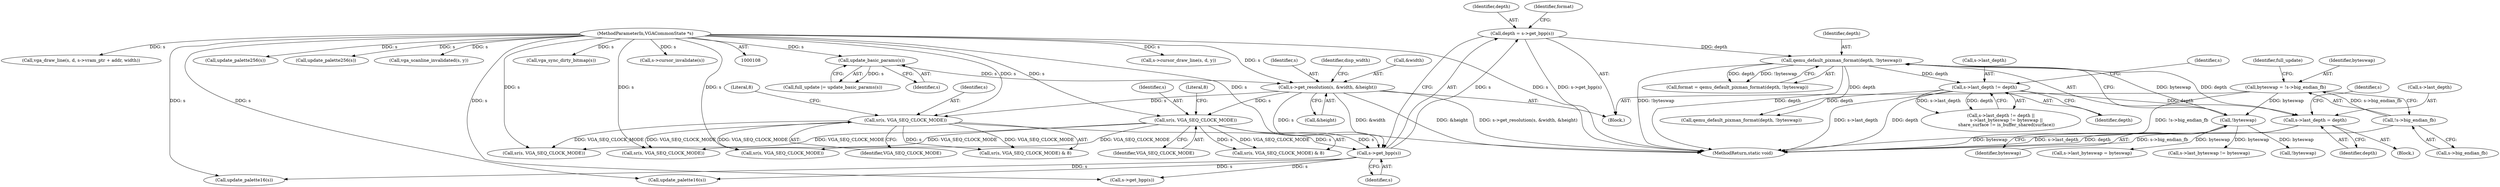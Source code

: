 digraph "0_qemu_bfc56535f793c557aa754c50213fc5f882e6482d@pointer" {
"1000412" [label="(Call,s->last_depth = depth)"];
"1000329" [label="(Call,s->last_depth != depth)"];
"1000283" [label="(Call,qemu_default_pixman_format(depth, !byteswap))"];
"1000277" [label="(Call,depth = s->get_bpp(s))"];
"1000279" [label="(Call,s->get_bpp(s))"];
"1000163" [label="(Call,s->get_resolution(s, &width, &height))"];
"1000161" [label="(Call,update_basic_params(s))"];
"1000109" [label="(MethodParameterIn,VGACommonState *s)"];
"1000253" [label="(Call,sr(s, VGA_SEQ_CLOCK_MODE))"];
"1000269" [label="(Call,sr(s, VGA_SEQ_CLOCK_MODE))"];
"1000285" [label="(Call,!byteswap)"];
"1000153" [label="(Call,byteswap = !s->big_endian_fb)"];
"1000155" [label="(Call,!s->big_endian_fb)"];
"1000284" [label="(Identifier,depth)"];
"1000161" [label="(Call,update_basic_params(s))"];
"1000843" [label="(Call,s->cursor_draw_line(s, d, y))"];
"1000277" [label="(Call,depth = s->get_bpp(s))"];
"1000533" [label="(Call,s->get_bpp(s))"];
"1000830" [label="(Call,vga_draw_line(s, d, s->vram_ptr + addr, width))"];
"1000419" [label="(Identifier,s)"];
"1000653" [label="(Call,sr(s, VGA_SEQ_CLOCK_MODE))"];
"1000413" [label="(Call,s->last_depth)"];
"1000163" [label="(Call,s->get_resolution(s, &width, &height))"];
"1000337" [label="(Identifier,s)"];
"1000160" [label="(Identifier,full_update)"];
"1000280" [label="(Identifier,s)"];
"1000164" [label="(Identifier,s)"];
"1000278" [label="(Identifier,depth)"];
"1000448" [label="(Call,qemu_default_pixman_format(depth, !byteswap))"];
"1000272" [label="(Literal,8)"];
"1000170" [label="(Identifier,disp_width)"];
"1000486" [label="(Call,sr(s, VGA_SEQ_CLOCK_MODE))"];
"1000156" [label="(Call,s->big_endian_fb)"];
"1000281" [label="(Call,format = qemu_default_pixman_format(depth, !byteswap))"];
"1000540" [label="(Call,update_palette256(s))"];
"1000153" [label="(Call,byteswap = !s->big_endian_fb)"];
"1000165" [label="(Call,&width)"];
"1000552" [label="(Call,update_palette256(s))"];
"1000416" [label="(Identifier,depth)"];
"1000330" [label="(Call,s->last_depth)"];
"1000812" [label="(Call,vga_scanline_invalidated(s, y))"];
"1000417" [label="(Call,s->last_byteswap = byteswap)"];
"1000285" [label="(Call,!byteswap)"];
"1000255" [label="(Identifier,VGA_SEQ_CLOCK_MODE)"];
"1000510" [label="(Call,update_palette16(s))"];
"1000254" [label="(Identifier,s)"];
"1000270" [label="(Identifier,s)"];
"1000111" [label="(Block,)"];
"1000167" [label="(Call,&height)"];
"1000159" [label="(Call,full_update |= update_basic_params(s))"];
"1000939" [label="(MethodReturn,static void)"];
"1000271" [label="(Identifier,VGA_SEQ_CLOCK_MODE)"];
"1000328" [label="(Call,s->last_depth != depth ||\n        s->last_byteswap != byteswap ||\n        share_surface != is_buffer_shared(surface))"];
"1000283" [label="(Call,qemu_default_pixman_format(depth, !byteswap))"];
"1000269" [label="(Call,sr(s, VGA_SEQ_CLOCK_MODE))"];
"1000329" [label="(Call,s->last_depth != depth)"];
"1000162" [label="(Identifier,s)"];
"1000155" [label="(Call,!s->big_endian_fb)"];
"1000412" [label="(Call,s->last_depth = depth)"];
"1000335" [label="(Call,s->last_byteswap != byteswap)"];
"1000282" [label="(Identifier,format)"];
"1000450" [label="(Call,!byteswap)"];
"1000279" [label="(Call,s->get_bpp(s))"];
"1000691" [label="(Call,vga_sync_dirty_bitmap(s))"];
"1000344" [label="(Block,)"];
"1000253" [label="(Call,sr(s, VGA_SEQ_CLOCK_MODE))"];
"1000482" [label="(Call,update_palette16(s))"];
"1000154" [label="(Identifier,byteswap)"];
"1000333" [label="(Identifier,depth)"];
"1000256" [label="(Literal,8)"];
"1000109" [label="(MethodParameterIn,VGACommonState *s)"];
"1000627" [label="(Call,s->cursor_invalidate(s))"];
"1000252" [label="(Call,sr(s, VGA_SEQ_CLOCK_MODE) & 8)"];
"1000514" [label="(Call,sr(s, VGA_SEQ_CLOCK_MODE))"];
"1000268" [label="(Call,sr(s, VGA_SEQ_CLOCK_MODE) & 8)"];
"1000286" [label="(Identifier,byteswap)"];
"1000412" -> "1000344"  [label="AST: "];
"1000412" -> "1000416"  [label="CFG: "];
"1000413" -> "1000412"  [label="AST: "];
"1000416" -> "1000412"  [label="AST: "];
"1000419" -> "1000412"  [label="CFG: "];
"1000412" -> "1000939"  [label="DDG: s->last_depth"];
"1000412" -> "1000939"  [label="DDG: depth"];
"1000329" -> "1000412"  [label="DDG: depth"];
"1000283" -> "1000412"  [label="DDG: depth"];
"1000329" -> "1000328"  [label="AST: "];
"1000329" -> "1000333"  [label="CFG: "];
"1000330" -> "1000329"  [label="AST: "];
"1000333" -> "1000329"  [label="AST: "];
"1000337" -> "1000329"  [label="CFG: "];
"1000328" -> "1000329"  [label="CFG: "];
"1000329" -> "1000939"  [label="DDG: depth"];
"1000329" -> "1000939"  [label="DDG: s->last_depth"];
"1000329" -> "1000328"  [label="DDG: s->last_depth"];
"1000329" -> "1000328"  [label="DDG: depth"];
"1000283" -> "1000329"  [label="DDG: depth"];
"1000329" -> "1000448"  [label="DDG: depth"];
"1000283" -> "1000281"  [label="AST: "];
"1000283" -> "1000285"  [label="CFG: "];
"1000284" -> "1000283"  [label="AST: "];
"1000285" -> "1000283"  [label="AST: "];
"1000281" -> "1000283"  [label="CFG: "];
"1000283" -> "1000939"  [label="DDG: !byteswap"];
"1000283" -> "1000939"  [label="DDG: depth"];
"1000283" -> "1000281"  [label="DDG: depth"];
"1000283" -> "1000281"  [label="DDG: !byteswap"];
"1000277" -> "1000283"  [label="DDG: depth"];
"1000285" -> "1000283"  [label="DDG: byteswap"];
"1000283" -> "1000448"  [label="DDG: depth"];
"1000277" -> "1000111"  [label="AST: "];
"1000277" -> "1000279"  [label="CFG: "];
"1000278" -> "1000277"  [label="AST: "];
"1000279" -> "1000277"  [label="AST: "];
"1000282" -> "1000277"  [label="CFG: "];
"1000277" -> "1000939"  [label="DDG: s->get_bpp(s)"];
"1000279" -> "1000277"  [label="DDG: s"];
"1000279" -> "1000280"  [label="CFG: "];
"1000280" -> "1000279"  [label="AST: "];
"1000163" -> "1000279"  [label="DDG: s"];
"1000253" -> "1000279"  [label="DDG: s"];
"1000269" -> "1000279"  [label="DDG: s"];
"1000109" -> "1000279"  [label="DDG: s"];
"1000279" -> "1000482"  [label="DDG: s"];
"1000279" -> "1000510"  [label="DDG: s"];
"1000279" -> "1000533"  [label="DDG: s"];
"1000163" -> "1000111"  [label="AST: "];
"1000163" -> "1000167"  [label="CFG: "];
"1000164" -> "1000163"  [label="AST: "];
"1000165" -> "1000163"  [label="AST: "];
"1000167" -> "1000163"  [label="AST: "];
"1000170" -> "1000163"  [label="CFG: "];
"1000163" -> "1000939"  [label="DDG: &height"];
"1000163" -> "1000939"  [label="DDG: s->get_resolution(s, &width, &height)"];
"1000163" -> "1000939"  [label="DDG: &width"];
"1000161" -> "1000163"  [label="DDG: s"];
"1000109" -> "1000163"  [label="DDG: s"];
"1000163" -> "1000253"  [label="DDG: s"];
"1000163" -> "1000269"  [label="DDG: s"];
"1000161" -> "1000159"  [label="AST: "];
"1000161" -> "1000162"  [label="CFG: "];
"1000162" -> "1000161"  [label="AST: "];
"1000159" -> "1000161"  [label="CFG: "];
"1000161" -> "1000159"  [label="DDG: s"];
"1000109" -> "1000161"  [label="DDG: s"];
"1000109" -> "1000108"  [label="AST: "];
"1000109" -> "1000939"  [label="DDG: s"];
"1000109" -> "1000253"  [label="DDG: s"];
"1000109" -> "1000269"  [label="DDG: s"];
"1000109" -> "1000482"  [label="DDG: s"];
"1000109" -> "1000486"  [label="DDG: s"];
"1000109" -> "1000510"  [label="DDG: s"];
"1000109" -> "1000514"  [label="DDG: s"];
"1000109" -> "1000533"  [label="DDG: s"];
"1000109" -> "1000540"  [label="DDG: s"];
"1000109" -> "1000552"  [label="DDG: s"];
"1000109" -> "1000627"  [label="DDG: s"];
"1000109" -> "1000653"  [label="DDG: s"];
"1000109" -> "1000691"  [label="DDG: s"];
"1000109" -> "1000812"  [label="DDG: s"];
"1000109" -> "1000830"  [label="DDG: s"];
"1000109" -> "1000843"  [label="DDG: s"];
"1000253" -> "1000252"  [label="AST: "];
"1000253" -> "1000255"  [label="CFG: "];
"1000254" -> "1000253"  [label="AST: "];
"1000255" -> "1000253"  [label="AST: "];
"1000256" -> "1000253"  [label="CFG: "];
"1000253" -> "1000252"  [label="DDG: s"];
"1000253" -> "1000252"  [label="DDG: VGA_SEQ_CLOCK_MODE"];
"1000253" -> "1000486"  [label="DDG: VGA_SEQ_CLOCK_MODE"];
"1000253" -> "1000514"  [label="DDG: VGA_SEQ_CLOCK_MODE"];
"1000253" -> "1000653"  [label="DDG: VGA_SEQ_CLOCK_MODE"];
"1000269" -> "1000268"  [label="AST: "];
"1000269" -> "1000271"  [label="CFG: "];
"1000270" -> "1000269"  [label="AST: "];
"1000271" -> "1000269"  [label="AST: "];
"1000272" -> "1000269"  [label="CFG: "];
"1000269" -> "1000268"  [label="DDG: s"];
"1000269" -> "1000268"  [label="DDG: VGA_SEQ_CLOCK_MODE"];
"1000269" -> "1000486"  [label="DDG: VGA_SEQ_CLOCK_MODE"];
"1000269" -> "1000514"  [label="DDG: VGA_SEQ_CLOCK_MODE"];
"1000269" -> "1000653"  [label="DDG: VGA_SEQ_CLOCK_MODE"];
"1000285" -> "1000286"  [label="CFG: "];
"1000286" -> "1000285"  [label="AST: "];
"1000285" -> "1000939"  [label="DDG: byteswap"];
"1000153" -> "1000285"  [label="DDG: byteswap"];
"1000285" -> "1000335"  [label="DDG: byteswap"];
"1000285" -> "1000417"  [label="DDG: byteswap"];
"1000285" -> "1000450"  [label="DDG: byteswap"];
"1000153" -> "1000111"  [label="AST: "];
"1000153" -> "1000155"  [label="CFG: "];
"1000154" -> "1000153"  [label="AST: "];
"1000155" -> "1000153"  [label="AST: "];
"1000160" -> "1000153"  [label="CFG: "];
"1000153" -> "1000939"  [label="DDG: !s->big_endian_fb"];
"1000155" -> "1000153"  [label="DDG: s->big_endian_fb"];
"1000155" -> "1000156"  [label="CFG: "];
"1000156" -> "1000155"  [label="AST: "];
"1000155" -> "1000939"  [label="DDG: s->big_endian_fb"];
}
